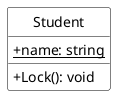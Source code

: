 @startuml
'General styling
skinparam shadowing false
hide circle

skinparam noteBackgroundColor White
skinparam noteBorderColor Black

'Class diagram styling
skinparam packageBackgroundColor White
skinparam packageBorderColor Black
skinparam classAttributeIconSize 0
skinparam class {
  BackgroundColor White
  ArrowColor Black
  BorderColor Black
}

class Student {
  {static} +name: string
  +Lock(): void
}

@enduml
